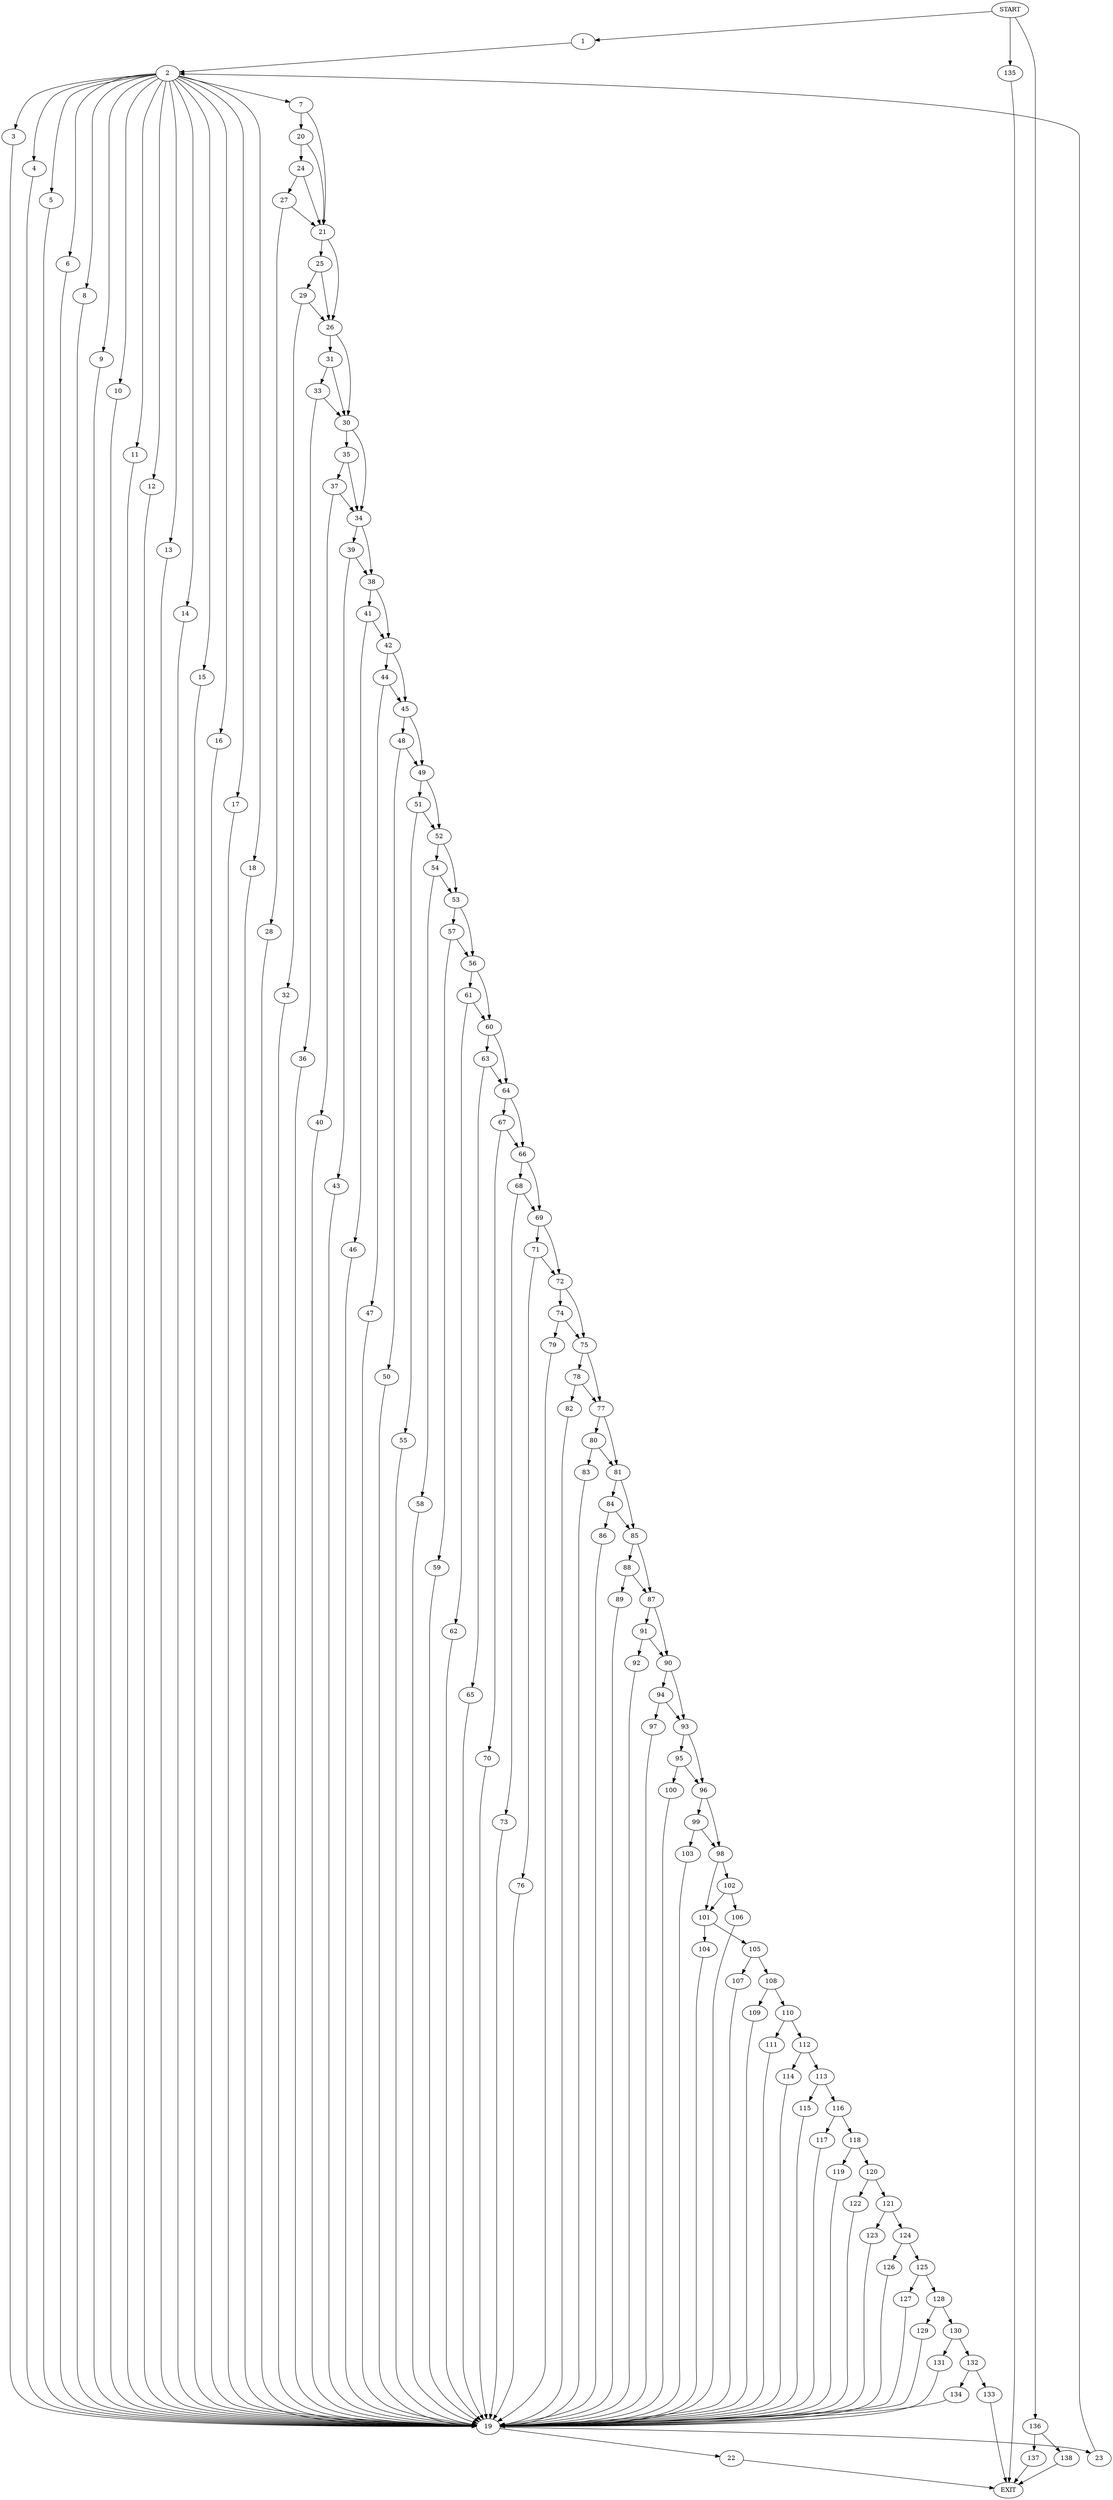digraph {
0 [label="START"];
1;
2;
3;
4;
5;
6;
7;
8;
9;
10;
11;
12;
13;
14;
15;
16;
17;
18;
19;
20;
21;
22;
23;
24;
25;
26;
27;
28;
29;
30;
31;
32;
33;
34;
35;
36;
37;
38;
39;
40;
41;
42;
43;
44;
45;
46;
47;
48;
49;
50;
51;
52;
53;
54;
55;
56;
57;
58;
59;
60;
61;
62;
63;
64;
65;
66;
67;
68;
69;
70;
71;
72;
73;
74;
75;
76;
77;
78;
79;
80;
81;
82;
83;
84;
85;
86;
87;
88;
89;
90;
91;
92;
93;
94;
95;
96;
97;
98;
99;
100;
101;
102;
103;
104;
105;
106;
107;
108;
109;
110;
111;
112;
113;
114;
115;
116;
117;
118;
119;
120;
121;
122;
123;
124;
125;
126;
127;
128;
129;
130;
131;
132;
133;
134;
135;
136;
137;
138;
139 [label="EXIT"];
0 -> 1;
1 -> 2;
2 -> 3;
2 -> 4;
2 -> 5;
2 -> 6;
2 -> 7;
2 -> 8;
2 -> 9;
2 -> 10;
2 -> 11;
2 -> 12;
2 -> 13;
2 -> 14;
2 -> 15;
2 -> 16;
2 -> 17;
2 -> 18;
8 -> 19;
18 -> 19;
4 -> 19;
6 -> 19;
11 -> 19;
15 -> 19;
16 -> 19;
9 -> 19;
3 -> 19;
10 -> 19;
7 -> 20;
7 -> 21;
5 -> 19;
13 -> 19;
17 -> 19;
12 -> 19;
14 -> 19;
19 -> 22;
19 -> 23;
20 -> 24;
20 -> 21;
21 -> 25;
21 -> 26;
24 -> 27;
24 -> 21;
27 -> 21;
27 -> 28;
28 -> 19;
25 -> 29;
25 -> 26;
26 -> 30;
26 -> 31;
29 -> 32;
29 -> 26;
32 -> 19;
31 -> 30;
31 -> 33;
30 -> 34;
30 -> 35;
33 -> 30;
33 -> 36;
36 -> 19;
35 -> 37;
35 -> 34;
34 -> 38;
34 -> 39;
37 -> 34;
37 -> 40;
40 -> 19;
38 -> 41;
38 -> 42;
39 -> 43;
39 -> 38;
43 -> 19;
42 -> 44;
42 -> 45;
41 -> 42;
41 -> 46;
46 -> 19;
44 -> 47;
44 -> 45;
45 -> 48;
45 -> 49;
47 -> 19;
48 -> 50;
48 -> 49;
49 -> 51;
49 -> 52;
50 -> 19;
52 -> 53;
52 -> 54;
51 -> 52;
51 -> 55;
55 -> 19;
53 -> 56;
53 -> 57;
54 -> 58;
54 -> 53;
58 -> 19;
57 -> 59;
57 -> 56;
56 -> 60;
56 -> 61;
59 -> 19;
61 -> 62;
61 -> 60;
60 -> 63;
60 -> 64;
62 -> 19;
63 -> 65;
63 -> 64;
64 -> 66;
64 -> 67;
65 -> 19;
66 -> 68;
66 -> 69;
67 -> 66;
67 -> 70;
70 -> 19;
69 -> 71;
69 -> 72;
68 -> 69;
68 -> 73;
73 -> 19;
72 -> 74;
72 -> 75;
71 -> 72;
71 -> 76;
76 -> 19;
75 -> 77;
75 -> 78;
74 -> 75;
74 -> 79;
79 -> 19;
77 -> 80;
77 -> 81;
78 -> 77;
78 -> 82;
82 -> 19;
80 -> 83;
80 -> 81;
81 -> 84;
81 -> 85;
83 -> 19;
84 -> 86;
84 -> 85;
85 -> 87;
85 -> 88;
86 -> 19;
88 -> 89;
88 -> 87;
87 -> 90;
87 -> 91;
89 -> 19;
91 -> 90;
91 -> 92;
90 -> 93;
90 -> 94;
92 -> 19;
93 -> 95;
93 -> 96;
94 -> 97;
94 -> 93;
97 -> 19;
96 -> 98;
96 -> 99;
95 -> 100;
95 -> 96;
100 -> 19;
98 -> 101;
98 -> 102;
99 -> 98;
99 -> 103;
103 -> 19;
101 -> 104;
101 -> 105;
102 -> 106;
102 -> 101;
106 -> 19;
105 -> 107;
105 -> 108;
104 -> 19;
108 -> 109;
108 -> 110;
107 -> 19;
110 -> 111;
110 -> 112;
109 -> 19;
111 -> 19;
112 -> 113;
112 -> 114;
114 -> 19;
113 -> 115;
113 -> 116;
115 -> 19;
116 -> 117;
116 -> 118;
117 -> 19;
118 -> 119;
118 -> 120;
120 -> 121;
120 -> 122;
119 -> 19;
122 -> 19;
121 -> 123;
121 -> 124;
123 -> 19;
124 -> 125;
124 -> 126;
125 -> 127;
125 -> 128;
126 -> 19;
128 -> 129;
128 -> 130;
127 -> 19;
129 -> 19;
130 -> 131;
130 -> 132;
131 -> 19;
132 -> 133;
132 -> 134;
133 -> 139;
134 -> 19;
22 -> 139;
23 -> 2;
0 -> 135;
135 -> 139;
0 -> 136;
136 -> 137;
136 -> 138;
137 -> 139;
138 -> 139;
}